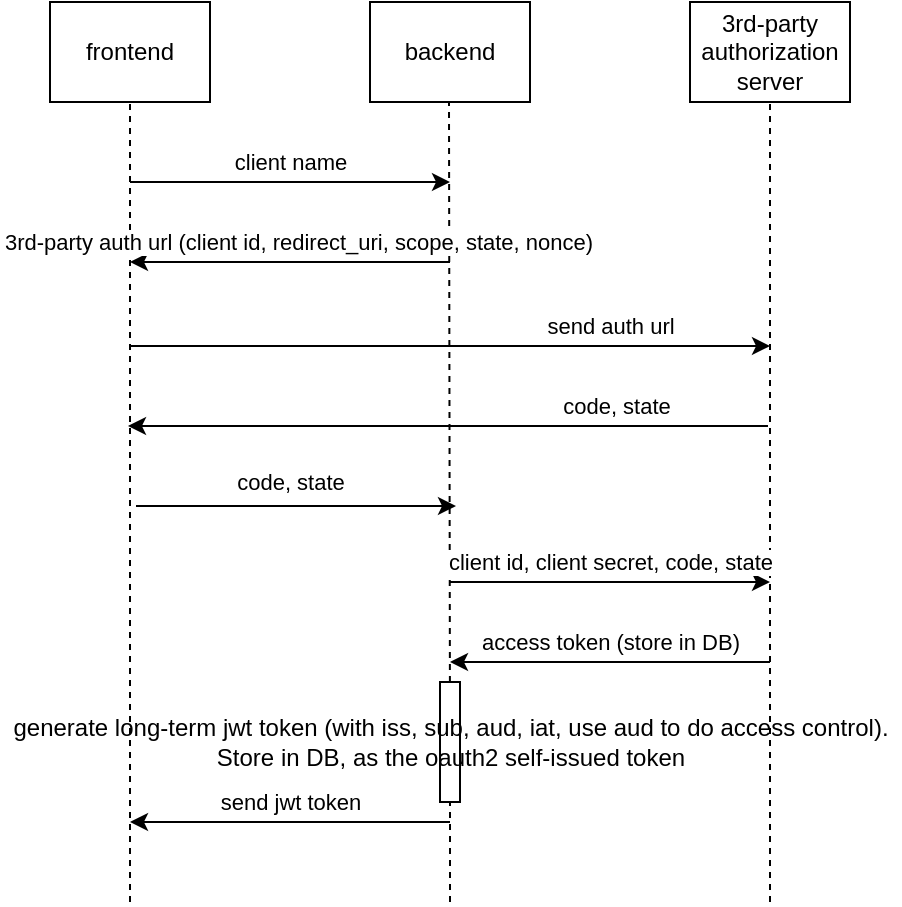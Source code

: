 <mxfile version="13.4.2" type="github">
  <diagram id="kgpKYQtTHZ0yAKxKKP6v" name="Page-1">
    <mxGraphModel dx="2062" dy="1125" grid="1" gridSize="10" guides="1" tooltips="1" connect="1" arrows="1" fold="1" page="1" pageScale="1" pageWidth="850" pageHeight="1100" math="0" shadow="0">
      <root>
        <mxCell id="0" />
        <mxCell id="1" parent="0" />
        <mxCell id="B2NMd1JO01BGfp6RhrxF-2" value="frontend" style="rounded=0;whiteSpace=wrap;html=1;verticalAlign=middle;" parent="1" vertex="1">
          <mxGeometry x="41" y="29" width="80" height="50" as="geometry" />
        </mxCell>
        <mxCell id="B2NMd1JO01BGfp6RhrxF-4" value="&lt;div&gt;backend&lt;/div&gt;" style="rounded=0;whiteSpace=wrap;html=1;verticalAlign=middle;" parent="1" vertex="1">
          <mxGeometry x="201" y="29" width="80" height="50" as="geometry" />
        </mxCell>
        <mxCell id="B2NMd1JO01BGfp6RhrxF-6" value="3rd-party authorization server" style="rounded=0;whiteSpace=wrap;html=1;verticalAlign=middle;" parent="1" vertex="1">
          <mxGeometry x="361" y="29" width="80" height="50" as="geometry" />
        </mxCell>
        <mxCell id="B2NMd1JO01BGfp6RhrxF-12" value="" style="endArrow=none;dashed=1;html=1;entryX=0.5;entryY=1;entryDx=0;entryDy=0;verticalAlign=middle;" parent="1" target="B2NMd1JO01BGfp6RhrxF-2" edge="1">
          <mxGeometry width="50" height="50" relative="1" as="geometry">
            <mxPoint x="81" y="479" as="sourcePoint" />
            <mxPoint x="81" y="140" as="targetPoint" />
            <Array as="points">
              <mxPoint x="81" y="210" />
            </Array>
          </mxGeometry>
        </mxCell>
        <mxCell id="B2NMd1JO01BGfp6RhrxF-13" value="" style="endArrow=none;dashed=1;html=1;entryX=0.5;entryY=1;entryDx=0;entryDy=0;verticalAlign=middle;" parent="1" source="B2NMd1JO01BGfp6RhrxF-32" edge="1">
          <mxGeometry width="50" height="50" relative="1" as="geometry">
            <mxPoint x="240.5" y="389" as="sourcePoint" />
            <mxPoint x="240.5" y="79" as="targetPoint" />
          </mxGeometry>
        </mxCell>
        <mxCell id="B2NMd1JO01BGfp6RhrxF-14" value="" style="endArrow=none;dashed=1;html=1;entryX=0.5;entryY=1;entryDx=0;entryDy=0;verticalAlign=middle;" parent="1" target="B2NMd1JO01BGfp6RhrxF-6" edge="1">
          <mxGeometry width="50" height="50" relative="1" as="geometry">
            <mxPoint x="401" y="479" as="sourcePoint" />
            <mxPoint x="400.5" y="140" as="targetPoint" />
          </mxGeometry>
        </mxCell>
        <mxCell id="B2NMd1JO01BGfp6RhrxF-15" value="" style="endArrow=classic;html=1;verticalAlign=middle;" parent="1" edge="1">
          <mxGeometry width="50" height="50" relative="1" as="geometry">
            <mxPoint x="81" y="119" as="sourcePoint" />
            <mxPoint x="241" y="119" as="targetPoint" />
          </mxGeometry>
        </mxCell>
        <mxCell id="B2NMd1JO01BGfp6RhrxF-16" value="client name" style="edgeLabel;html=1;align=center;verticalAlign=middle;resizable=0;points=[];" parent="B2NMd1JO01BGfp6RhrxF-15" vertex="1" connectable="0">
          <mxGeometry x="0.113" y="3" relative="1" as="geometry">
            <mxPoint x="-9" y="-7" as="offset" />
          </mxGeometry>
        </mxCell>
        <mxCell id="B2NMd1JO01BGfp6RhrxF-17" value="" style="endArrow=classic;html=1;verticalAlign=middle;" parent="1" edge="1">
          <mxGeometry width="50" height="50" relative="1" as="geometry">
            <mxPoint x="241" y="159" as="sourcePoint" />
            <mxPoint x="81" y="159" as="targetPoint" />
          </mxGeometry>
        </mxCell>
        <mxCell id="B2NMd1JO01BGfp6RhrxF-18" value="3rd-party auth url (client id, redirect_uri, scope, state, nonce)" style="edgeLabel;html=1;align=center;verticalAlign=middle;resizable=0;points=[];" parent="B2NMd1JO01BGfp6RhrxF-17" vertex="1" connectable="0">
          <mxGeometry x="-0.138" y="-1" relative="1" as="geometry">
            <mxPoint x="-7" y="-9" as="offset" />
          </mxGeometry>
        </mxCell>
        <mxCell id="B2NMd1JO01BGfp6RhrxF-22" value="" style="endArrow=classic;html=1;verticalAlign=middle;" parent="1" edge="1">
          <mxGeometry width="50" height="50" relative="1" as="geometry">
            <mxPoint x="81" y="201" as="sourcePoint" />
            <mxPoint x="401" y="201" as="targetPoint" />
          </mxGeometry>
        </mxCell>
        <mxCell id="B2NMd1JO01BGfp6RhrxF-23" value="send auth url" style="edgeLabel;html=1;align=center;verticalAlign=middle;resizable=0;points=[];" parent="B2NMd1JO01BGfp6RhrxF-22" vertex="1" connectable="0">
          <mxGeometry x="0.125" y="4" relative="1" as="geometry">
            <mxPoint x="60" y="-6" as="offset" />
          </mxGeometry>
        </mxCell>
        <mxCell id="B2NMd1JO01BGfp6RhrxF-24" value="" style="endArrow=classic;html=1;verticalAlign=middle;" parent="1" edge="1">
          <mxGeometry width="50" height="50" relative="1" as="geometry">
            <mxPoint x="400" y="241" as="sourcePoint" />
            <mxPoint x="80" y="241" as="targetPoint" />
          </mxGeometry>
        </mxCell>
        <mxCell id="B2NMd1JO01BGfp6RhrxF-25" value="code, state" style="edgeLabel;html=1;align=center;verticalAlign=middle;resizable=0;points=[];" parent="B2NMd1JO01BGfp6RhrxF-24" vertex="1" connectable="0">
          <mxGeometry x="-0.406" y="1" relative="1" as="geometry">
            <mxPoint x="19" y="-11" as="offset" />
          </mxGeometry>
        </mxCell>
        <mxCell id="B2NMd1JO01BGfp6RhrxF-28" value="client id, client secret, code, state" style="endArrow=classic;html=1;verticalAlign=middle;" parent="1" edge="1">
          <mxGeometry y="10" width="50" height="50" relative="1" as="geometry">
            <mxPoint x="241" y="319" as="sourcePoint" />
            <mxPoint x="401" y="319" as="targetPoint" />
            <mxPoint as="offset" />
          </mxGeometry>
        </mxCell>
        <mxCell id="B2NMd1JO01BGfp6RhrxF-29" value="" style="endArrow=classic;html=1;verticalAlign=middle;" parent="1" edge="1">
          <mxGeometry width="50" height="50" relative="1" as="geometry">
            <mxPoint x="401" y="359" as="sourcePoint" />
            <mxPoint x="241" y="359" as="targetPoint" />
          </mxGeometry>
        </mxCell>
        <mxCell id="B2NMd1JO01BGfp6RhrxF-30" value="access token (store in DB)" style="edgeLabel;html=1;align=center;verticalAlign=middle;resizable=0;points=[];" parent="B2NMd1JO01BGfp6RhrxF-29" vertex="1" connectable="0">
          <mxGeometry x="-0.138" y="-1" relative="1" as="geometry">
            <mxPoint x="-11" y="-9" as="offset" />
          </mxGeometry>
        </mxCell>
        <mxCell id="B2NMd1JO01BGfp6RhrxF-32" value="" style="rounded=0;whiteSpace=wrap;html=1;verticalAlign=middle;" parent="1" vertex="1">
          <mxGeometry x="236" y="369" width="10" height="60" as="geometry" />
        </mxCell>
        <mxCell id="B2NMd1JO01BGfp6RhrxF-33" value="" style="endArrow=none;dashed=1;html=1;entryX=0.5;entryY=1;entryDx=0;entryDy=0;verticalAlign=middle;" parent="1" target="B2NMd1JO01BGfp6RhrxF-32" edge="1">
          <mxGeometry width="50" height="50" relative="1" as="geometry">
            <mxPoint x="241" y="479" as="sourcePoint" />
            <mxPoint x="240.5" y="99" as="targetPoint" />
          </mxGeometry>
        </mxCell>
        <mxCell id="B2NMd1JO01BGfp6RhrxF-31" value="&lt;div&gt;generate long-term jwt token (with iss, sub, aud, iat, use aud to do access control).&lt;/div&gt;&lt;div&gt;Store in DB, as the oauth2 self-issued token&lt;br&gt;&lt;/div&gt;" style="text;html=1;align=center;verticalAlign=middle;resizable=0;points=[];autosize=1;" parent="1" vertex="1">
          <mxGeometry x="16" y="384" width="450" height="30" as="geometry" />
        </mxCell>
        <mxCell id="B2NMd1JO01BGfp6RhrxF-40" value="" style="endArrow=classic;html=1;verticalAlign=middle;" parent="1" edge="1">
          <mxGeometry width="50" height="50" relative="1" as="geometry">
            <mxPoint x="241" y="439" as="sourcePoint" />
            <mxPoint x="81" y="439" as="targetPoint" />
          </mxGeometry>
        </mxCell>
        <mxCell id="B2NMd1JO01BGfp6RhrxF-41" value="send jwt token" style="edgeLabel;html=1;align=center;verticalAlign=middle;resizable=0;points=[];" parent="B2NMd1JO01BGfp6RhrxF-40" vertex="1" connectable="0">
          <mxGeometry x="-0.525" y="-2" relative="1" as="geometry">
            <mxPoint x="-42" y="-8" as="offset" />
          </mxGeometry>
        </mxCell>
        <mxCell id="B2NMd1JO01BGfp6RhrxF-43" value="" style="endArrow=classic;html=1;verticalAlign=middle;" parent="1" edge="1">
          <mxGeometry width="50" height="50" relative="1" as="geometry">
            <mxPoint x="84" y="281" as="sourcePoint" />
            <mxPoint x="244" y="281" as="targetPoint" />
          </mxGeometry>
        </mxCell>
        <mxCell id="B2NMd1JO01BGfp6RhrxF-44" value="code, state" style="edgeLabel;html=1;align=center;verticalAlign=middle;resizable=0;points=[];" parent="B2NMd1JO01BGfp6RhrxF-43" vertex="1" connectable="0">
          <mxGeometry x="-0.537" y="-2" relative="1" as="geometry">
            <mxPoint x="40" y="-14" as="offset" />
          </mxGeometry>
        </mxCell>
      </root>
    </mxGraphModel>
  </diagram>
</mxfile>
